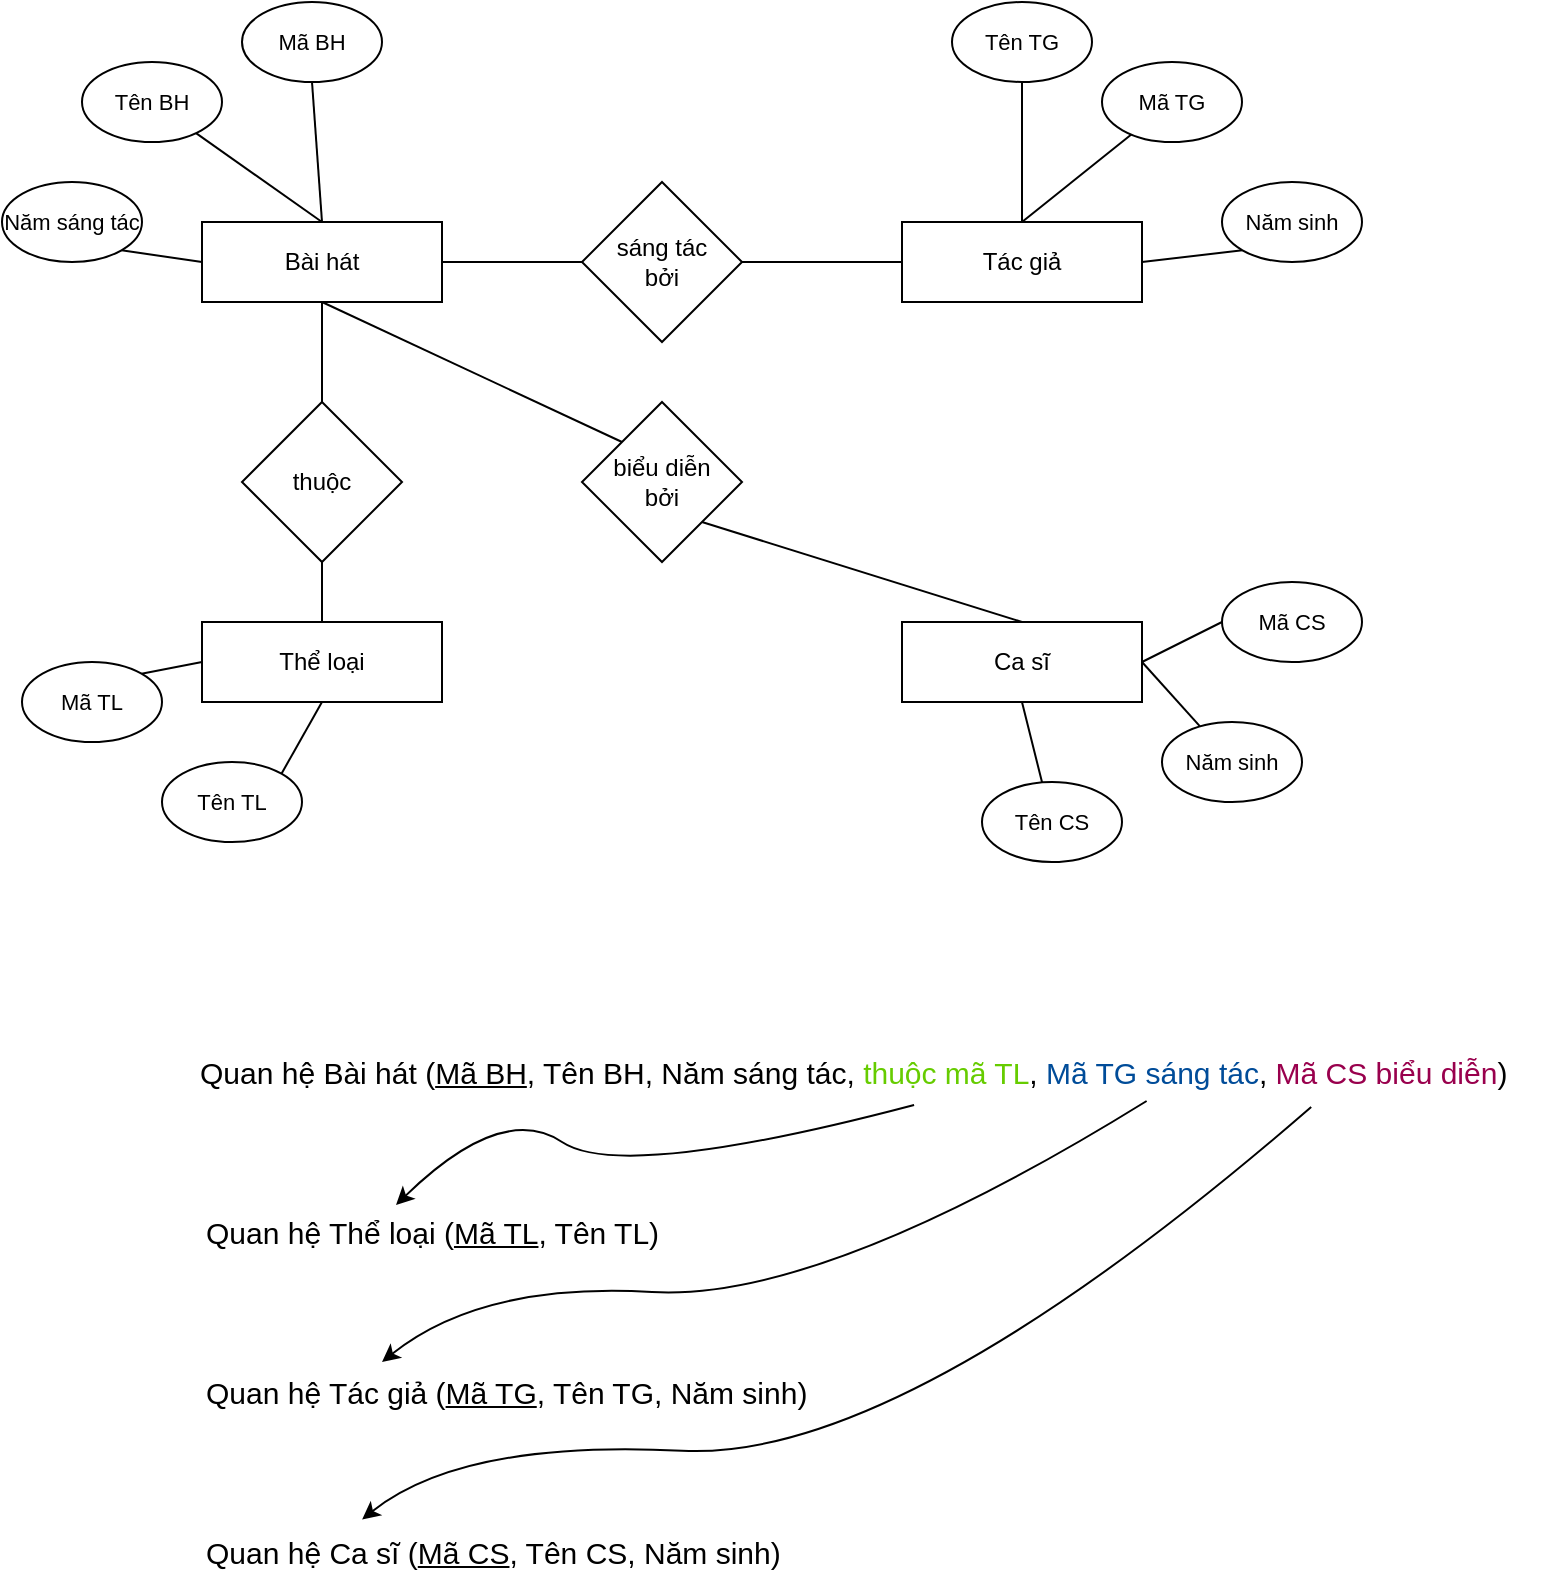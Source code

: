 <mxfile version="20.1.1" type="github">
  <diagram id="juYDDhbQV2ejAXvNcZQj" name="Page-1">
    <mxGraphModel dx="946" dy="548" grid="1" gridSize="10" guides="1" tooltips="1" connect="1" arrows="1" fold="1" page="1" pageScale="1" pageWidth="827" pageHeight="1169" math="0" shadow="0">
      <root>
        <mxCell id="0" />
        <mxCell id="1" parent="0" />
        <mxCell id="WebsGutZkE8XCqcuteTi-13" style="edgeStyle=none;shape=connector;rounded=0;orthogonalLoop=1;jettySize=auto;html=1;labelBackgroundColor=default;fontFamily=Helvetica;fontSize=11;fontColor=default;endArrow=none;strokeColor=default;exitX=0.5;exitY=1;exitDx=0;exitDy=0;entryX=0;entryY=0;entryDx=0;entryDy=0;" edge="1" parent="1" source="WebsGutZkE8XCqcuteTi-1" target="WebsGutZkE8XCqcuteTi-6">
          <mxGeometry relative="1" as="geometry" />
        </mxCell>
        <mxCell id="WebsGutZkE8XCqcuteTi-16" style="edgeStyle=none;shape=connector;rounded=0;orthogonalLoop=1;jettySize=auto;html=1;entryX=0;entryY=0.5;entryDx=0;entryDy=0;labelBackgroundColor=default;fontFamily=Helvetica;fontSize=11;fontColor=default;endArrow=none;strokeColor=default;" edge="1" parent="1" source="WebsGutZkE8XCqcuteTi-1" target="WebsGutZkE8XCqcuteTi-7">
          <mxGeometry relative="1" as="geometry" />
        </mxCell>
        <mxCell id="WebsGutZkE8XCqcuteTi-18" style="edgeStyle=none;shape=connector;rounded=0;orthogonalLoop=1;jettySize=auto;html=1;entryX=0.5;entryY=0;entryDx=0;entryDy=0;labelBackgroundColor=default;fontFamily=Helvetica;fontSize=11;fontColor=default;endArrow=none;strokeColor=default;" edge="1" parent="1" source="WebsGutZkE8XCqcuteTi-1" target="WebsGutZkE8XCqcuteTi-5">
          <mxGeometry relative="1" as="geometry" />
        </mxCell>
        <mxCell id="WebsGutZkE8XCqcuteTi-1" value="Bài hát" style="rounded=0;whiteSpace=wrap;html=1;" vertex="1" parent="1">
          <mxGeometry x="120" y="120" width="120" height="40" as="geometry" />
        </mxCell>
        <mxCell id="WebsGutZkE8XCqcuteTi-2" value="Tác giả" style="rounded=0;whiteSpace=wrap;html=1;" vertex="1" parent="1">
          <mxGeometry x="470" y="120" width="120" height="40" as="geometry" />
        </mxCell>
        <mxCell id="WebsGutZkE8XCqcuteTi-3" value="Thể loại" style="rounded=0;whiteSpace=wrap;html=1;" vertex="1" parent="1">
          <mxGeometry x="120" y="320" width="120" height="40" as="geometry" />
        </mxCell>
        <mxCell id="WebsGutZkE8XCqcuteTi-4" value="Ca sĩ" style="rounded=0;whiteSpace=wrap;html=1;" vertex="1" parent="1">
          <mxGeometry x="470" y="320" width="120" height="40" as="geometry" />
        </mxCell>
        <mxCell id="WebsGutZkE8XCqcuteTi-19" style="edgeStyle=none;shape=connector;rounded=0;orthogonalLoop=1;jettySize=auto;html=1;entryX=0.5;entryY=0;entryDx=0;entryDy=0;labelBackgroundColor=default;fontFamily=Helvetica;fontSize=11;fontColor=default;endArrow=none;strokeColor=default;" edge="1" parent="1" source="WebsGutZkE8XCqcuteTi-5" target="WebsGutZkE8XCqcuteTi-3">
          <mxGeometry relative="1" as="geometry" />
        </mxCell>
        <mxCell id="WebsGutZkE8XCqcuteTi-5" value="thuộc" style="rhombus;whiteSpace=wrap;html=1;" vertex="1" parent="1">
          <mxGeometry x="140" y="210" width="80" height="80" as="geometry" />
        </mxCell>
        <mxCell id="WebsGutZkE8XCqcuteTi-14" style="edgeStyle=none;shape=connector;rounded=0;orthogonalLoop=1;jettySize=auto;html=1;exitX=1;exitY=1;exitDx=0;exitDy=0;entryX=0.5;entryY=0;entryDx=0;entryDy=0;labelBackgroundColor=default;fontFamily=Helvetica;fontSize=11;fontColor=default;endArrow=none;strokeColor=default;" edge="1" parent="1" source="WebsGutZkE8XCqcuteTi-6" target="WebsGutZkE8XCqcuteTi-4">
          <mxGeometry relative="1" as="geometry" />
        </mxCell>
        <mxCell id="WebsGutZkE8XCqcuteTi-6" value="biểu diễn&lt;br&gt;bởi" style="rhombus;whiteSpace=wrap;html=1;" vertex="1" parent="1">
          <mxGeometry x="310" y="210" width="80" height="80" as="geometry" />
        </mxCell>
        <mxCell id="WebsGutZkE8XCqcuteTi-17" style="edgeStyle=none;shape=connector;rounded=0;orthogonalLoop=1;jettySize=auto;html=1;entryX=0;entryY=0.5;entryDx=0;entryDy=0;labelBackgroundColor=default;fontFamily=Helvetica;fontSize=11;fontColor=default;endArrow=none;strokeColor=default;" edge="1" parent="1" source="WebsGutZkE8XCqcuteTi-7" target="WebsGutZkE8XCqcuteTi-2">
          <mxGeometry relative="1" as="geometry" />
        </mxCell>
        <mxCell id="WebsGutZkE8XCqcuteTi-7" value="sáng tác&lt;br&gt;bởi" style="rhombus;whiteSpace=wrap;html=1;" vertex="1" parent="1">
          <mxGeometry x="310" y="100" width="80" height="80" as="geometry" />
        </mxCell>
        <mxCell id="WebsGutZkE8XCqcuteTi-32" style="edgeStyle=none;shape=connector;rounded=0;orthogonalLoop=1;jettySize=auto;html=1;labelBackgroundColor=default;fontFamily=Helvetica;fontSize=11;fontColor=default;endArrow=none;strokeColor=default;" edge="1" parent="1" source="WebsGutZkE8XCqcuteTi-20">
          <mxGeometry relative="1" as="geometry">
            <mxPoint x="180" y="120" as="targetPoint" />
          </mxGeometry>
        </mxCell>
        <mxCell id="WebsGutZkE8XCqcuteTi-20" value="Tên BH" style="ellipse;whiteSpace=wrap;html=1;fontFamily=Helvetica;fontSize=11;fontColor=default;" vertex="1" parent="1">
          <mxGeometry x="60" y="40" width="70" height="40" as="geometry" />
        </mxCell>
        <mxCell id="WebsGutZkE8XCqcuteTi-31" style="edgeStyle=none;shape=connector;rounded=0;orthogonalLoop=1;jettySize=auto;html=1;exitX=0.5;exitY=1;exitDx=0;exitDy=0;entryX=0.5;entryY=0;entryDx=0;entryDy=0;labelBackgroundColor=default;fontFamily=Helvetica;fontSize=11;fontColor=default;endArrow=none;strokeColor=default;" edge="1" parent="1" source="WebsGutZkE8XCqcuteTi-21" target="WebsGutZkE8XCqcuteTi-1">
          <mxGeometry relative="1" as="geometry" />
        </mxCell>
        <mxCell id="WebsGutZkE8XCqcuteTi-21" value="Mã BH" style="ellipse;whiteSpace=wrap;html=1;fontFamily=Helvetica;fontSize=11;fontColor=default;" vertex="1" parent="1">
          <mxGeometry x="140" y="10" width="70" height="40" as="geometry" />
        </mxCell>
        <mxCell id="WebsGutZkE8XCqcuteTi-33" style="edgeStyle=none;shape=connector;rounded=0;orthogonalLoop=1;jettySize=auto;html=1;exitX=1;exitY=1;exitDx=0;exitDy=0;entryX=0;entryY=0.5;entryDx=0;entryDy=0;labelBackgroundColor=default;fontFamily=Helvetica;fontSize=11;fontColor=default;endArrow=none;strokeColor=default;" edge="1" parent="1" source="WebsGutZkE8XCqcuteTi-22" target="WebsGutZkE8XCqcuteTi-1">
          <mxGeometry relative="1" as="geometry" />
        </mxCell>
        <mxCell id="WebsGutZkE8XCqcuteTi-22" value="Năm sáng tác" style="ellipse;whiteSpace=wrap;html=1;fontFamily=Helvetica;fontSize=11;fontColor=default;" vertex="1" parent="1">
          <mxGeometry x="20" y="100" width="70" height="40" as="geometry" />
        </mxCell>
        <mxCell id="WebsGutZkE8XCqcuteTi-35" style="edgeStyle=none;shape=connector;rounded=0;orthogonalLoop=1;jettySize=auto;html=1;exitX=1;exitY=0;exitDx=0;exitDy=0;entryX=0.5;entryY=1;entryDx=0;entryDy=0;labelBackgroundColor=default;fontFamily=Helvetica;fontSize=11;fontColor=default;endArrow=none;strokeColor=default;" edge="1" parent="1" source="WebsGutZkE8XCqcuteTi-23" target="WebsGutZkE8XCqcuteTi-3">
          <mxGeometry relative="1" as="geometry" />
        </mxCell>
        <mxCell id="WebsGutZkE8XCqcuteTi-23" value="Tên TL" style="ellipse;whiteSpace=wrap;html=1;fontFamily=Helvetica;fontSize=11;fontColor=default;" vertex="1" parent="1">
          <mxGeometry x="100" y="390" width="70" height="40" as="geometry" />
        </mxCell>
        <mxCell id="WebsGutZkE8XCqcuteTi-34" style="edgeStyle=none;shape=connector;rounded=0;orthogonalLoop=1;jettySize=auto;html=1;exitX=1;exitY=0;exitDx=0;exitDy=0;entryX=0;entryY=0.5;entryDx=0;entryDy=0;labelBackgroundColor=default;fontFamily=Helvetica;fontSize=11;fontColor=default;endArrow=none;strokeColor=default;" edge="1" parent="1" source="WebsGutZkE8XCqcuteTi-24" target="WebsGutZkE8XCqcuteTi-3">
          <mxGeometry relative="1" as="geometry" />
        </mxCell>
        <mxCell id="WebsGutZkE8XCqcuteTi-24" value="Mã TL" style="ellipse;whiteSpace=wrap;html=1;fontFamily=Helvetica;fontSize=11;fontColor=default;" vertex="1" parent="1">
          <mxGeometry x="30" y="340" width="70" height="40" as="geometry" />
        </mxCell>
        <mxCell id="WebsGutZkE8XCqcuteTi-41" style="edgeStyle=none;shape=connector;rounded=0;orthogonalLoop=1;jettySize=auto;html=1;exitX=0;exitY=1;exitDx=0;exitDy=0;entryX=1;entryY=0.5;entryDx=0;entryDy=0;labelBackgroundColor=default;fontFamily=Helvetica;fontSize=11;fontColor=default;endArrow=none;strokeColor=default;" edge="1" parent="1" source="WebsGutZkE8XCqcuteTi-25" target="WebsGutZkE8XCqcuteTi-2">
          <mxGeometry relative="1" as="geometry" />
        </mxCell>
        <mxCell id="WebsGutZkE8XCqcuteTi-25" value="Năm sinh" style="ellipse;whiteSpace=wrap;html=1;fontFamily=Helvetica;fontSize=11;fontColor=default;" vertex="1" parent="1">
          <mxGeometry x="630" y="100" width="70" height="40" as="geometry" />
        </mxCell>
        <mxCell id="WebsGutZkE8XCqcuteTi-40" style="edgeStyle=none;shape=connector;rounded=0;orthogonalLoop=1;jettySize=auto;html=1;labelBackgroundColor=default;fontFamily=Helvetica;fontSize=11;fontColor=default;endArrow=none;strokeColor=default;" edge="1" parent="1" source="WebsGutZkE8XCqcuteTi-26">
          <mxGeometry relative="1" as="geometry">
            <mxPoint x="530" y="120" as="targetPoint" />
          </mxGeometry>
        </mxCell>
        <mxCell id="WebsGutZkE8XCqcuteTi-26" value="Mã TG" style="ellipse;whiteSpace=wrap;html=1;fontFamily=Helvetica;fontSize=11;fontColor=default;" vertex="1" parent="1">
          <mxGeometry x="570" y="40" width="70" height="40" as="geometry" />
        </mxCell>
        <mxCell id="WebsGutZkE8XCqcuteTi-39" style="edgeStyle=none;shape=connector;rounded=0;orthogonalLoop=1;jettySize=auto;html=1;exitX=0.5;exitY=1;exitDx=0;exitDy=0;entryX=0.5;entryY=0;entryDx=0;entryDy=0;labelBackgroundColor=default;fontFamily=Helvetica;fontSize=11;fontColor=default;endArrow=none;strokeColor=default;" edge="1" parent="1" source="WebsGutZkE8XCqcuteTi-27" target="WebsGutZkE8XCqcuteTi-2">
          <mxGeometry relative="1" as="geometry" />
        </mxCell>
        <mxCell id="WebsGutZkE8XCqcuteTi-27" value="Tên TG" style="ellipse;whiteSpace=wrap;html=1;fontFamily=Helvetica;fontSize=11;fontColor=default;" vertex="1" parent="1">
          <mxGeometry x="495" y="10" width="70" height="40" as="geometry" />
        </mxCell>
        <mxCell id="WebsGutZkE8XCqcuteTi-36" style="edgeStyle=none;shape=connector;rounded=0;orthogonalLoop=1;jettySize=auto;html=1;entryX=0.5;entryY=1;entryDx=0;entryDy=0;labelBackgroundColor=default;fontFamily=Helvetica;fontSize=11;fontColor=default;endArrow=none;strokeColor=default;" edge="1" parent="1" source="WebsGutZkE8XCqcuteTi-28" target="WebsGutZkE8XCqcuteTi-4">
          <mxGeometry relative="1" as="geometry" />
        </mxCell>
        <mxCell id="WebsGutZkE8XCqcuteTi-28" value="Tên CS" style="ellipse;whiteSpace=wrap;html=1;fontFamily=Helvetica;fontSize=11;fontColor=default;" vertex="1" parent="1">
          <mxGeometry x="510" y="400" width="70" height="40" as="geometry" />
        </mxCell>
        <mxCell id="WebsGutZkE8XCqcuteTi-37" style="edgeStyle=none;shape=connector;rounded=0;orthogonalLoop=1;jettySize=auto;html=1;entryX=1;entryY=0.5;entryDx=0;entryDy=0;labelBackgroundColor=default;fontFamily=Helvetica;fontSize=11;fontColor=default;endArrow=none;strokeColor=default;" edge="1" parent="1" source="WebsGutZkE8XCqcuteTi-29" target="WebsGutZkE8XCqcuteTi-4">
          <mxGeometry relative="1" as="geometry" />
        </mxCell>
        <mxCell id="WebsGutZkE8XCqcuteTi-29" value="Năm sinh" style="ellipse;whiteSpace=wrap;html=1;fontFamily=Helvetica;fontSize=11;fontColor=default;" vertex="1" parent="1">
          <mxGeometry x="600" y="370" width="70" height="40" as="geometry" />
        </mxCell>
        <mxCell id="WebsGutZkE8XCqcuteTi-38" style="edgeStyle=none;shape=connector;rounded=0;orthogonalLoop=1;jettySize=auto;html=1;exitX=0;exitY=0.5;exitDx=0;exitDy=0;labelBackgroundColor=default;fontFamily=Helvetica;fontSize=11;fontColor=default;endArrow=none;strokeColor=default;" edge="1" parent="1" source="WebsGutZkE8XCqcuteTi-30">
          <mxGeometry relative="1" as="geometry">
            <mxPoint x="590" y="340" as="targetPoint" />
          </mxGeometry>
        </mxCell>
        <mxCell id="WebsGutZkE8XCqcuteTi-30" value="Mã CS" style="ellipse;whiteSpace=wrap;html=1;fontFamily=Helvetica;fontSize=11;fontColor=default;" vertex="1" parent="1">
          <mxGeometry x="630" y="300" width="70" height="40" as="geometry" />
        </mxCell>
        <mxCell id="WebsGutZkE8XCqcuteTi-42" value="Quan hệ Bài hát (&lt;u&gt;Mã BH&lt;/u&gt;, Tên BH, Năm sáng tác, &lt;font color=&quot;#66cc00&quot;&gt;thuộc mã TL&lt;/font&gt;, &lt;font color=&quot;#004c99&quot;&gt;Mã TG sáng tác&lt;/font&gt;, &lt;font color=&quot;#99004d&quot;&gt;Mã CS biểu diễn&lt;/font&gt;)" style="text;html=1;strokeColor=none;fillColor=none;align=left;verticalAlign=middle;whiteSpace=wrap;rounded=0;fontFamily=Helvetica;fontSize=15;fontColor=default;" vertex="1" parent="1">
          <mxGeometry x="117" y="530" width="680" height="30" as="geometry" />
        </mxCell>
        <mxCell id="WebsGutZkE8XCqcuteTi-43" value="Quan hệ Thể loại (&lt;u&gt;Mã TL&lt;/u&gt;, Tên TL)" style="text;html=1;strokeColor=none;fillColor=none;align=left;verticalAlign=middle;whiteSpace=wrap;rounded=0;fontFamily=Helvetica;fontSize=15;fontColor=default;" vertex="1" parent="1">
          <mxGeometry x="120" y="610" width="490" height="30" as="geometry" />
        </mxCell>
        <mxCell id="WebsGutZkE8XCqcuteTi-44" value="Quan hệ Tác giả (&lt;u&gt;Mã TG&lt;/u&gt;, Tên TG, Năm sinh)" style="text;html=1;strokeColor=none;fillColor=none;align=left;verticalAlign=middle;whiteSpace=wrap;rounded=0;fontFamily=Helvetica;fontSize=15;fontColor=default;" vertex="1" parent="1">
          <mxGeometry x="120" y="690" width="490" height="30" as="geometry" />
        </mxCell>
        <mxCell id="WebsGutZkE8XCqcuteTi-45" value="Quan hệ Ca sĩ (&lt;u&gt;Mã CS&lt;/u&gt;, Tên CS, Năm sinh)" style="text;html=1;strokeColor=none;fillColor=none;align=left;verticalAlign=middle;whiteSpace=wrap;rounded=0;fontFamily=Helvetica;fontSize=15;fontColor=default;" vertex="1" parent="1">
          <mxGeometry x="120" y="770" width="490" height="30" as="geometry" />
        </mxCell>
        <mxCell id="WebsGutZkE8XCqcuteTi-47" value="" style="curved=1;endArrow=classic;html=1;rounded=0;labelBackgroundColor=default;fontFamily=Helvetica;fontSize=15;fontColor=default;strokeColor=default;shape=connector;entryX=0.198;entryY=0.05;entryDx=0;entryDy=0;entryPerimeter=0;exitX=0.528;exitY=1.05;exitDx=0;exitDy=0;exitPerimeter=0;" edge="1" parent="1" source="WebsGutZkE8XCqcuteTi-42" target="WebsGutZkE8XCqcuteTi-43">
          <mxGeometry width="50" height="50" relative="1" as="geometry">
            <mxPoint x="370" y="560" as="sourcePoint" />
            <mxPoint x="220" y="600" as="targetPoint" />
            <Array as="points">
              <mxPoint x="330" y="600" />
              <mxPoint x="270" y="560" />
            </Array>
          </mxGeometry>
        </mxCell>
        <mxCell id="WebsGutZkE8XCqcuteTi-48" value="" style="curved=1;endArrow=classic;html=1;rounded=0;labelBackgroundColor=default;fontFamily=Helvetica;fontSize=15;fontColor=default;strokeColor=default;shape=connector;entryX=0.646;entryY=1.083;entryDx=0;entryDy=0;entryPerimeter=0;exitX=0.699;exitY=0.983;exitDx=0;exitDy=0;exitPerimeter=0;" edge="1" parent="1" source="WebsGutZkE8XCqcuteTi-42">
          <mxGeometry width="50" height="50" relative="1" as="geometry">
            <mxPoint x="416.15" y="650.51" as="sourcePoint" />
            <mxPoint x="210" y="690" as="targetPoint" />
            <Array as="points">
              <mxPoint x="430" y="660" />
              <mxPoint x="260" y="650" />
            </Array>
          </mxGeometry>
        </mxCell>
        <mxCell id="WebsGutZkE8XCqcuteTi-50" value="" style="curved=1;endArrow=classic;html=1;rounded=0;labelBackgroundColor=default;fontFamily=Helvetica;fontSize=15;fontColor=default;strokeColor=default;shape=connector;entryX=0.82;entryY=1.083;entryDx=0;entryDy=0;entryPerimeter=0;exitX=0.82;exitY=1.083;exitDx=0;exitDy=0;exitPerimeter=0;" edge="1" parent="1" source="WebsGutZkE8XCqcuteTi-42">
          <mxGeometry width="50" height="50" relative="1" as="geometry">
            <mxPoint x="529.95" y="641.25" as="sourcePoint" />
            <mxPoint x="200.05" y="768.76" as="targetPoint" />
            <Array as="points">
              <mxPoint x="470" y="740" />
              <mxPoint x="250.05" y="728.76" />
            </Array>
          </mxGeometry>
        </mxCell>
      </root>
    </mxGraphModel>
  </diagram>
</mxfile>
